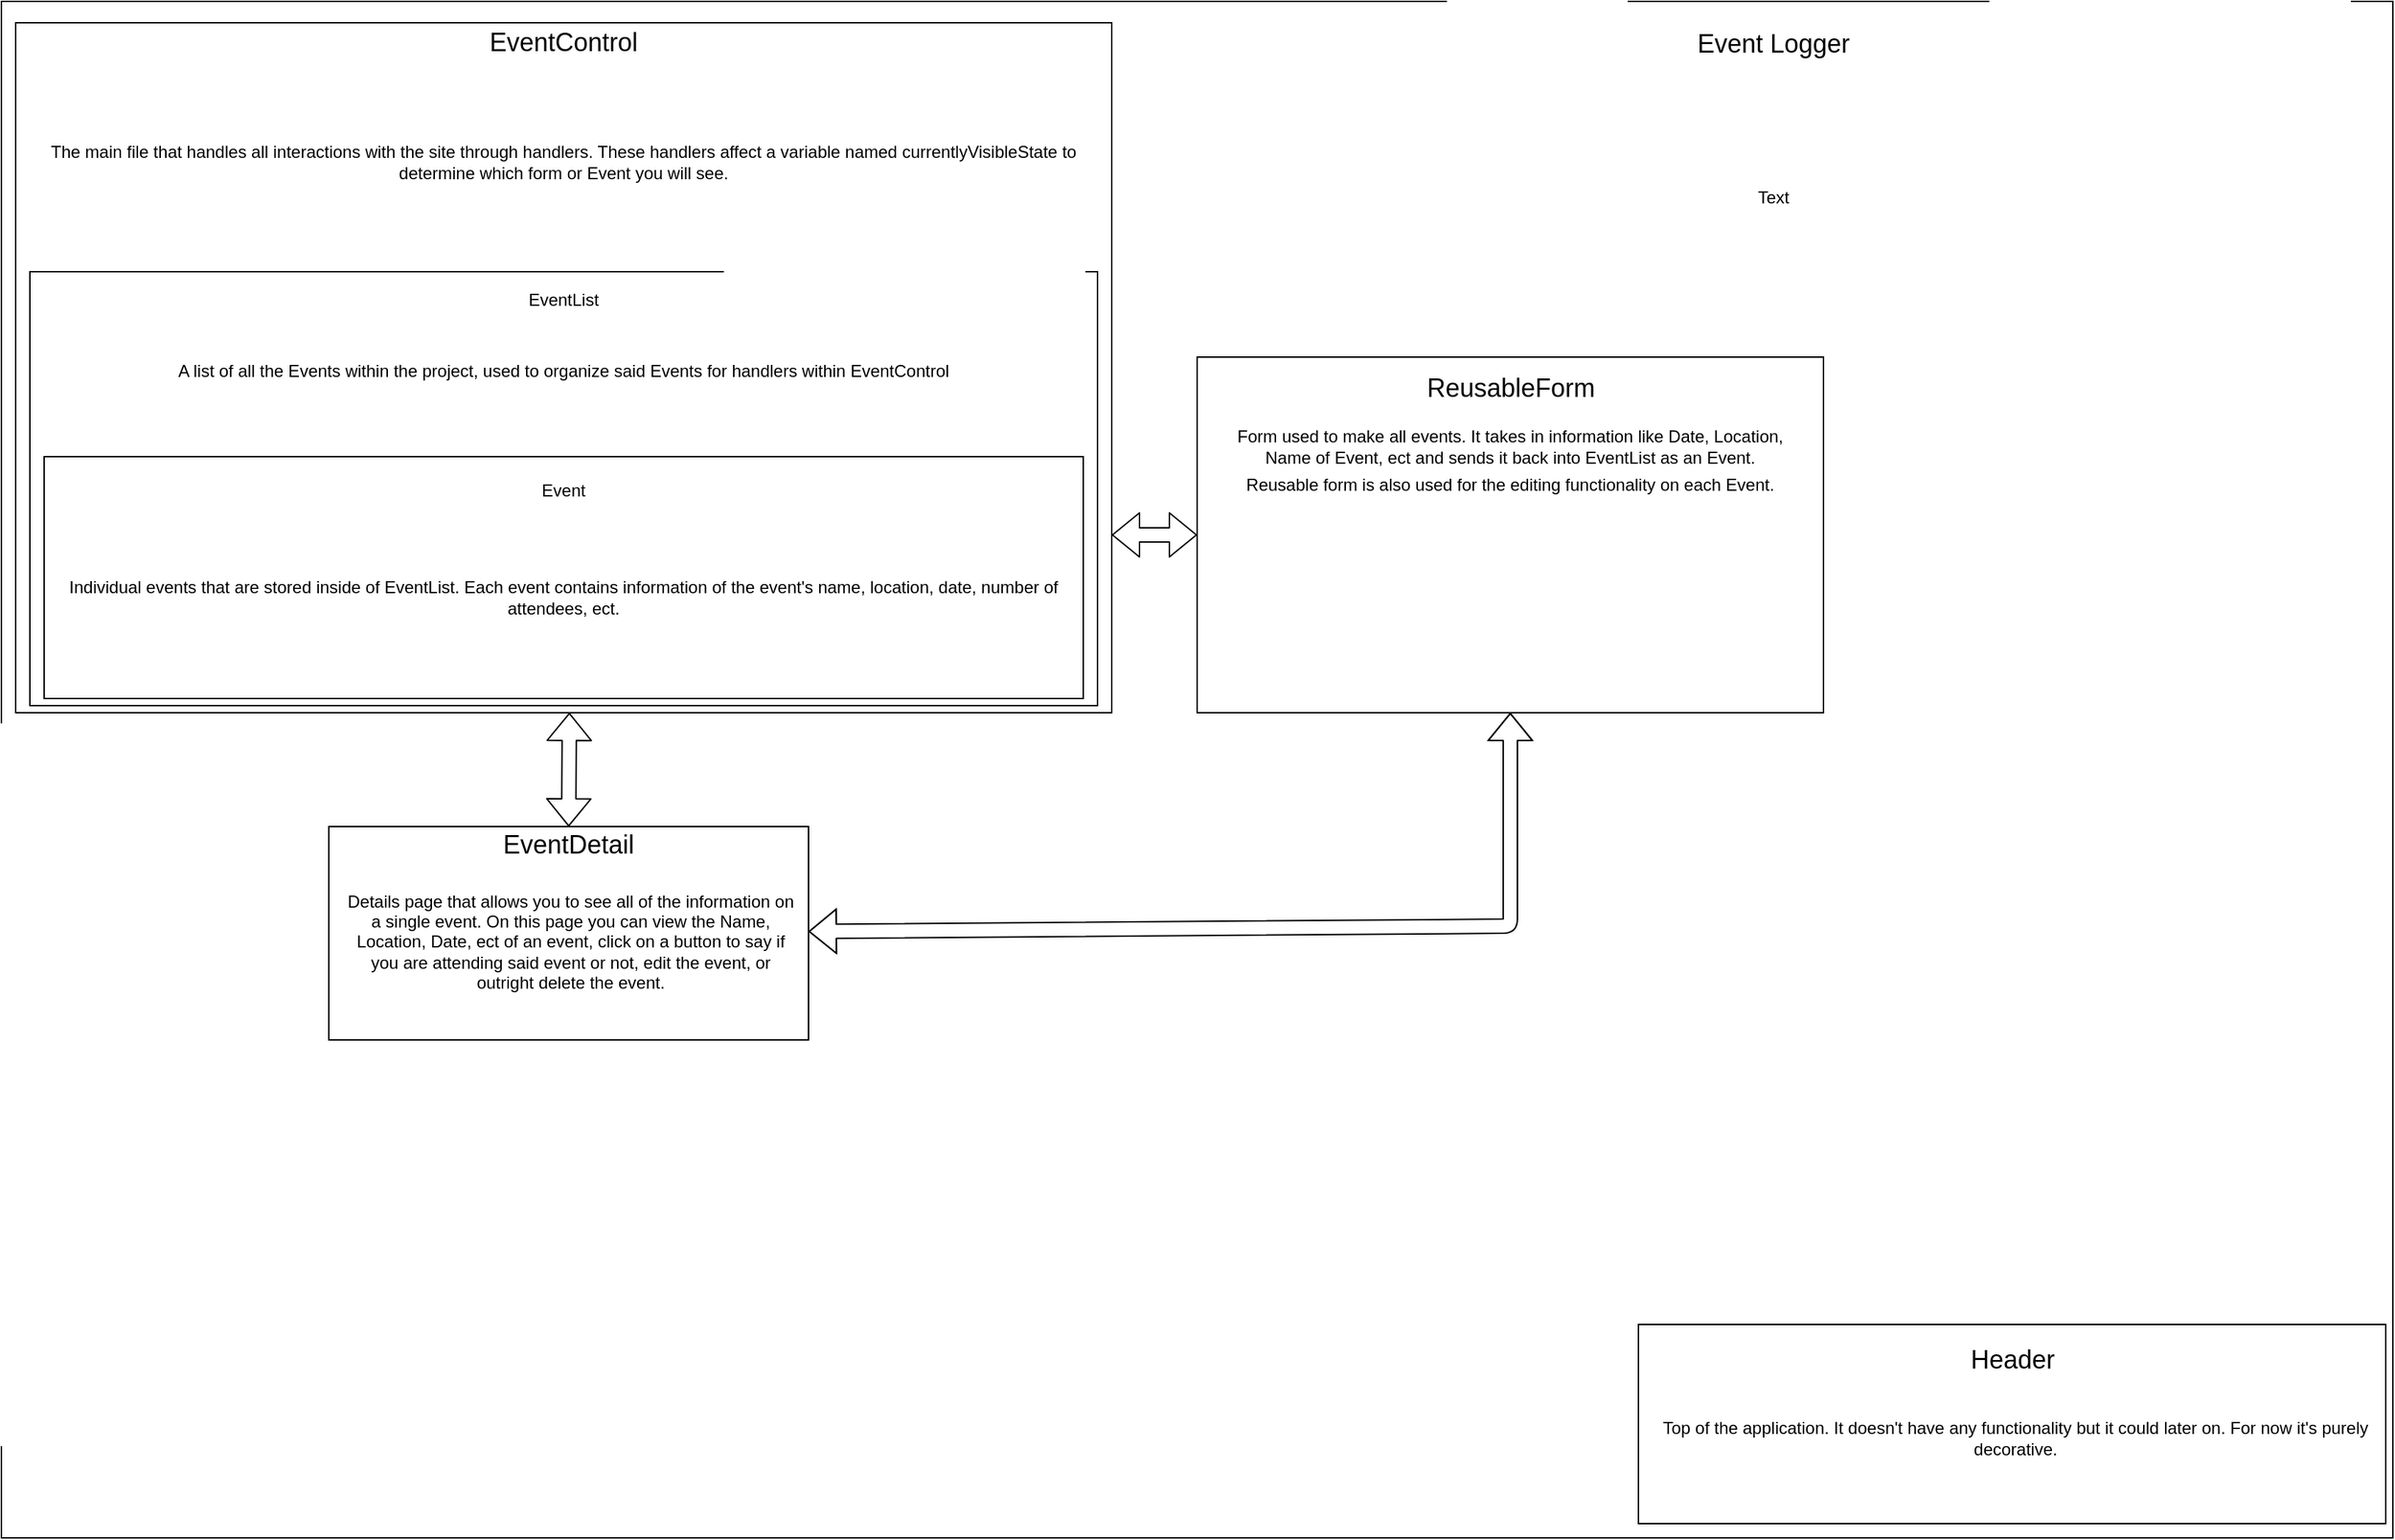 <mxfile>
    <diagram id="B2mIAimVheXLZhr3V_hZ" name="Page-1">
        <mxGraphModel dx="1211" dy="505" grid="1" gridSize="10" guides="1" tooltips="1" connect="1" arrows="1" fold="1" page="1" pageScale="1" pageWidth="850" pageHeight="1100" math="0" shadow="0">
            <root>
                <mxCell id="0"/>
                <mxCell id="1" parent="0"/>
                <mxCell id="12" value="" style="group" parent="1" vertex="1" connectable="0">
                    <mxGeometry x="10" y="10" width="1680" height="1080" as="geometry"/>
                </mxCell>
                <mxCell id="2" value="" style="rounded=0;whiteSpace=wrap;html=1;" parent="12" vertex="1">
                    <mxGeometry width="1680" height="1080" as="geometry"/>
                </mxCell>
                <mxCell id="3" value="Event Logger" style="text;html=1;strokeColor=none;fillColor=none;align=center;verticalAlign=middle;whiteSpace=wrap;rounded=0;fontSize=18;" parent="12" vertex="1">
                    <mxGeometry x="1135" y="15" width="220" height="30" as="geometry"/>
                </mxCell>
                <mxCell id="16" value="" style="group" parent="12" vertex="1" connectable="0">
                    <mxGeometry x="840" y="250" width="440" height="250" as="geometry"/>
                </mxCell>
                <mxCell id="8" value="" style="rounded=0;whiteSpace=wrap;html=1;fontSize=18;" parent="16" vertex="1">
                    <mxGeometry width="440" height="250" as="geometry"/>
                </mxCell>
                <mxCell id="15" value="ReusableForm" style="text;html=1;strokeColor=none;fillColor=none;align=center;verticalAlign=middle;whiteSpace=wrap;rounded=0;fontSize=18;" parent="16" vertex="1">
                    <mxGeometry x="146.736" y="8.929" width="146.528" height="26.786" as="geometry"/>
                </mxCell>
                <mxCell id="37" value="Form used to make all events. It takes in information like Date, Location, Name of Event, ect and sends it back into EventList as an Event." style="text;html=1;strokeColor=none;fillColor=none;align=center;verticalAlign=middle;whiteSpace=wrap;rounded=0;" parent="16" vertex="1">
                    <mxGeometry x="10" y="35.71" width="420" height="54.29" as="geometry"/>
                </mxCell>
                <mxCell id="20" value="" style="group" parent="12" vertex="1" connectable="0">
                    <mxGeometry x="230" y="580" width="337" height="150" as="geometry"/>
                </mxCell>
                <mxCell id="9" value="" style="rounded=0;whiteSpace=wrap;html=1;fontSize=18;" parent="20" vertex="1">
                    <mxGeometry width="337" height="150" as="geometry"/>
                </mxCell>
                <mxCell id="19" value="EventDetail" style="text;html=1;strokeColor=none;fillColor=none;align=center;verticalAlign=middle;whiteSpace=wrap;rounded=0;fontSize=18;" parent="20" vertex="1">
                    <mxGeometry x="121.979" y="5.357" width="93.043" height="16.071" as="geometry"/>
                </mxCell>
                <mxCell id="40" value="Details page that allows you to see all of the information on a single event. On this page you can view the Name, Location, Date, ect of an event, click on a button to say if you are attending said event or not, edit the event, or outright delete the event." style="text;html=1;strokeColor=none;fillColor=none;align=center;verticalAlign=middle;whiteSpace=wrap;rounded=0;" parent="20" vertex="1">
                    <mxGeometry x="10" y="21.43" width="320" height="118.57" as="geometry"/>
                </mxCell>
                <mxCell id="38" value="" style="shape=flexArrow;endArrow=classic;startArrow=classic;html=1;entryX=0.5;entryY=1;entryDx=0;entryDy=0;" parent="12" source="9" target="8" edge="1">
                    <mxGeometry width="100" height="100" relative="1" as="geometry">
                        <mxPoint x="900" y="540" as="sourcePoint"/>
                        <mxPoint x="1000" y="440" as="targetPoint"/>
                        <Array as="points">
                            <mxPoint x="1060" y="650"/>
                        </Array>
                    </mxGeometry>
                </mxCell>
                <mxCell id="10" value="" style="group" parent="12" vertex="1" connectable="0">
                    <mxGeometry x="1150" y="930" width="525" height="140" as="geometry"/>
                </mxCell>
                <mxCell id="4" value="" style="rounded=0;whiteSpace=wrap;html=1;fontSize=18;" parent="10" vertex="1">
                    <mxGeometry width="525" height="140" as="geometry"/>
                </mxCell>
                <mxCell id="5" value="Header" style="text;html=1;strokeColor=none;fillColor=none;align=center;verticalAlign=middle;whiteSpace=wrap;rounded=0;fontSize=18;" parent="10" vertex="1">
                    <mxGeometry x="232.5" y="10" width="60" height="30" as="geometry"/>
                </mxCell>
                <mxCell id="21" value="Top of the application. It doesn't have any functionality but it could later on. For now it's purely decorative." style="text;html=1;strokeColor=none;fillColor=none;align=center;verticalAlign=middle;whiteSpace=wrap;rounded=0;" parent="10" vertex="1">
                    <mxGeometry x="10" y="40" width="510" height="80" as="geometry"/>
                </mxCell>
                <mxCell id="41" value="Text" style="text;html=1;strokeColor=none;fillColor=none;align=center;verticalAlign=middle;whiteSpace=wrap;rounded=0;" parent="12" vertex="1">
                    <mxGeometry x="820" y="45" width="850" height="185" as="geometry"/>
                </mxCell>
                <mxCell id="11" value="" style="group" parent="1" vertex="1" connectable="0">
                    <mxGeometry x="20" y="25" width="770" height="485" as="geometry"/>
                </mxCell>
                <mxCell id="6" value="" style="rounded=0;whiteSpace=wrap;html=1;fontSize=18;" parent="11" vertex="1">
                    <mxGeometry width="770" height="485.0" as="geometry"/>
                </mxCell>
                <mxCell id="7" value="EventControl" style="text;html=1;strokeColor=none;fillColor=none;align=center;verticalAlign=middle;whiteSpace=wrap;rounded=0;fontSize=18;" parent="11" vertex="1">
                    <mxGeometry x="215" y="6.896" width="340" height="13.791" as="geometry"/>
                </mxCell>
                <mxCell id="34" value="" style="group" parent="11" vertex="1" connectable="0">
                    <mxGeometry x="10" y="175" width="750" height="305" as="geometry"/>
                </mxCell>
                <mxCell id="27" value="" style="rounded=0;whiteSpace=wrap;html=1;" parent="34" vertex="1">
                    <mxGeometry width="750" height="305" as="geometry"/>
                </mxCell>
                <mxCell id="28" value="EventList" style="text;html=1;strokeColor=none;fillColor=none;align=center;verticalAlign=middle;whiteSpace=wrap;rounded=0;" parent="34" vertex="1">
                    <mxGeometry x="280" y="10" width="190" height="20" as="geometry"/>
                </mxCell>
                <mxCell id="30" value="A list of all the Events within the project, used to organize said Events for handlers within EventControl" style="text;html=1;strokeColor=none;fillColor=none;align=center;verticalAlign=middle;whiteSpace=wrap;rounded=0;" parent="34" vertex="1">
                    <mxGeometry x="10" y="30" width="730" height="80" as="geometry"/>
                </mxCell>
                <mxCell id="29" value="" style="group" parent="34" vertex="1" connectable="0">
                    <mxGeometry x="10" y="130" width="730" height="170" as="geometry"/>
                </mxCell>
                <mxCell id="32" value="" style="group" parent="29" vertex="1" connectable="0">
                    <mxGeometry width="730" height="170" as="geometry"/>
                </mxCell>
                <mxCell id="23" value="" style="rounded=0;whiteSpace=wrap;html=1;" parent="32" vertex="1">
                    <mxGeometry width="730" height="170" as="geometry"/>
                </mxCell>
                <mxCell id="24" value="Event" style="text;html=1;strokeColor=none;fillColor=none;align=center;verticalAlign=middle;whiteSpace=wrap;rounded=0;" parent="32" vertex="1">
                    <mxGeometry x="290" y="9.44" width="150" height="28.33" as="geometry"/>
                </mxCell>
                <mxCell id="31" value="Individual events that are stored inside of EventList. Each event contains information of the event's name, location, date, number of attendees, ect." style="text;html=1;strokeColor=none;fillColor=none;align=center;verticalAlign=middle;whiteSpace=wrap;rounded=0;" parent="32" vertex="1">
                    <mxGeometry x="10" y="37.77" width="710" height="122.23" as="geometry"/>
                </mxCell>
                <mxCell id="35" value="The main file that handles all interactions with the site through handlers. These handlers affect a variable named currentlyVisibleState to determine which form or Event you will see." style="text;html=1;strokeColor=none;fillColor=none;align=center;verticalAlign=middle;whiteSpace=wrap;rounded=0;" parent="11" vertex="1">
                    <mxGeometry x="10" y="25" width="750" height="145" as="geometry"/>
                </mxCell>
                <mxCell id="36" value="" style="shape=flexArrow;endArrow=classic;startArrow=classic;html=1;entryX=0;entryY=0.5;entryDx=0;entryDy=0;" parent="1" target="8" edge="1">
                    <mxGeometry width="100" height="100" relative="1" as="geometry">
                        <mxPoint x="790" y="385" as="sourcePoint"/>
                        <mxPoint x="650" y="250" as="targetPoint"/>
                    </mxGeometry>
                </mxCell>
                <mxCell id="39" value="" style="shape=flexArrow;endArrow=classic;startArrow=classic;html=1;exitX=0.5;exitY=0;exitDx=0;exitDy=0;" parent="1" source="9" edge="1">
                    <mxGeometry width="100" height="100" relative="1" as="geometry">
                        <mxPoint x="570" y="550" as="sourcePoint"/>
                        <mxPoint x="409" y="510" as="targetPoint"/>
                    </mxGeometry>
                </mxCell>
                <mxCell id="42" value="Reusable form is also used for the editing functionality on each Event." style="text;html=1;strokeColor=none;fillColor=none;align=center;verticalAlign=middle;whiteSpace=wrap;rounded=0;" vertex="1" parent="1">
                    <mxGeometry x="860" y="340" width="420" height="20" as="geometry"/>
                </mxCell>
            </root>
        </mxGraphModel>
    </diagram>
</mxfile>